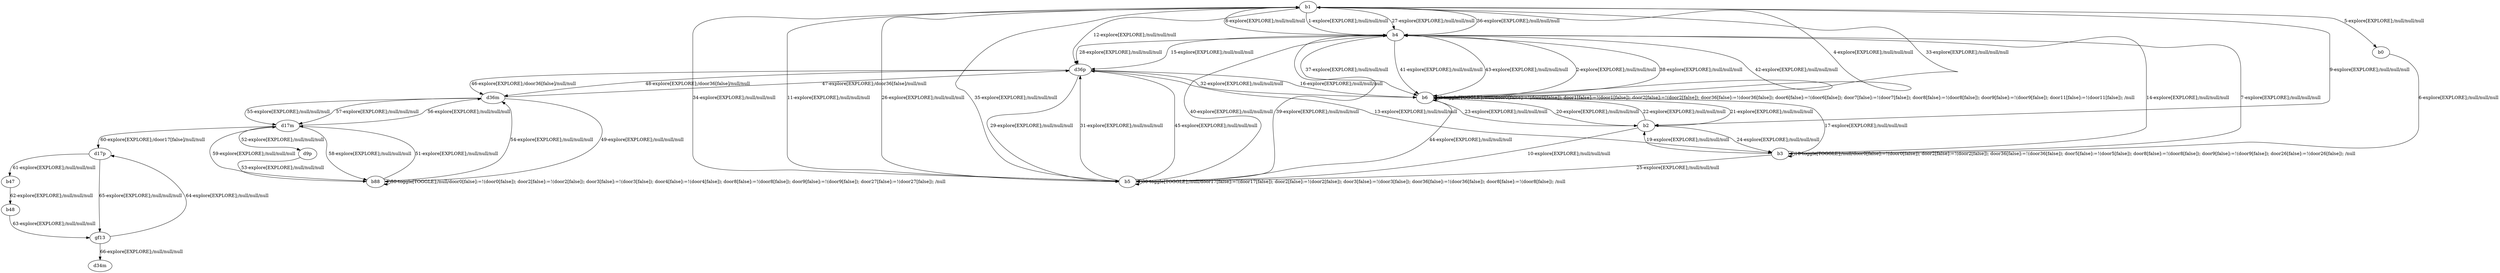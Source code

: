 # Total number of goals covered by this test: 3
# b47 --> b48
# d17p --> b47
# gf13 --> d17p

digraph g {
"b1" -> "b4" [label = "1-explore[EXPLORE];/null/null/null"];
"b4" -> "b6" [label = "2-explore[EXPLORE];/null/null/null"];
"b6" -> "b6" [label = "3-toggle[TOGGLE];/null/door0[false]:=!(door0[false]); door1[false]:=!(door1[false]); door2[false]:=!(door2[false]); door36[false]:=!(door36[false]); door6[false]:=!(door6[false]); door7[false]:=!(door7[false]); door8[false]:=!(door8[false]); door9[false]:=!(door9[false]); door11[false]:=!(door11[false]); /null"];
"b6" -> "b1" [label = "4-explore[EXPLORE];/null/null/null"];
"b1" -> "b0" [label = "5-explore[EXPLORE];/null/null/null"];
"b0" -> "b3" [label = "6-explore[EXPLORE];/null/null/null"];
"b3" -> "b4" [label = "7-explore[EXPLORE];/null/null/null"];
"b4" -> "b1" [label = "8-explore[EXPLORE];/null/null/null"];
"b1" -> "b2" [label = "9-explore[EXPLORE];/null/null/null"];
"b2" -> "b5" [label = "10-explore[EXPLORE];/null/null/null"];
"b5" -> "b1" [label = "11-explore[EXPLORE];/null/null/null"];
"b1" -> "d36p" [label = "12-explore[EXPLORE];/null/null/null"];
"d36p" -> "b3" [label = "13-explore[EXPLORE];/null/null/null"];
"b3" -> "b4" [label = "14-explore[EXPLORE];/null/null/null"];
"b4" -> "d36p" [label = "15-explore[EXPLORE];/null/null/null"];
"d36p" -> "b6" [label = "16-explore[EXPLORE];/null/null/null"];
"b6" -> "b3" [label = "17-explore[EXPLORE];/null/null/null"];
"b3" -> "b3" [label = "18-toggle[TOGGLE];/null/door0[false]:=!(door0[false]); door2[false]:=!(door2[false]); door36[false]:=!(door36[false]); door5[false]:=!(door5[false]); door8[false]:=!(door8[false]); door9[false]:=!(door9[false]); door26[false]:=!(door26[false]); /null"];
"b3" -> "b2" [label = "19-explore[EXPLORE];/null/null/null"];
"b2" -> "b6" [label = "20-explore[EXPLORE];/null/null/null"];
"b6" -> "b2" [label = "21-explore[EXPLORE];/null/null/null"];
"b2" -> "b6" [label = "22-explore[EXPLORE];/null/null/null"];
"b6" -> "b2" [label = "23-explore[EXPLORE];/null/null/null"];
"b2" -> "b3" [label = "24-explore[EXPLORE];/null/null/null"];
"b3" -> "b5" [label = "25-explore[EXPLORE];/null/null/null"];
"b5" -> "b1" [label = "26-explore[EXPLORE];/null/null/null"];
"b1" -> "b4" [label = "27-explore[EXPLORE];/null/null/null"];
"b4" -> "d36p" [label = "28-explore[EXPLORE];/null/null/null"];
"d36p" -> "b5" [label = "29-explore[EXPLORE];/null/null/null"];
"b5" -> "b5" [label = "30-toggle[TOGGLE];/null/door17[false]:=!(door17[false]); door2[false]:=!(door2[false]); door3[false]:=!(door3[false]); door36[false]:=!(door36[false]); door8[false]:=!(door8[false]); /null"];
"b5" -> "d36p" [label = "31-explore[EXPLORE];/null/null/null"];
"d36p" -> "b6" [label = "32-explore[EXPLORE];/null/null/null"];
"b6" -> "b1" [label = "33-explore[EXPLORE];/null/null/null"];
"b1" -> "b5" [label = "34-explore[EXPLORE];/null/null/null"];
"b5" -> "b1" [label = "35-explore[EXPLORE];/null/null/null"];
"b1" -> "b4" [label = "36-explore[EXPLORE];/null/null/null"];
"b4" -> "b6" [label = "37-explore[EXPLORE];/null/null/null"];
"b6" -> "b4" [label = "38-explore[EXPLORE];/null/null/null"];
"b4" -> "b5" [label = "39-explore[EXPLORE];/null/null/null"];
"b5" -> "b4" [label = "40-explore[EXPLORE];/null/null/null"];
"b4" -> "b6" [label = "41-explore[EXPLORE];/null/null/null"];
"b6" -> "b4" [label = "42-explore[EXPLORE];/null/null/null"];
"b4" -> "b6" [label = "43-explore[EXPLORE];/null/null/null"];
"b6" -> "b5" [label = "44-explore[EXPLORE];/null/null/null"];
"b5" -> "d36p" [label = "45-explore[EXPLORE];/null/null/null"];
"d36p" -> "d36m" [label = "46-explore[EXPLORE];/door36[false]/null/null"];
"d36m" -> "d36p" [label = "47-explore[EXPLORE];/door36[false]/null/null"];
"d36p" -> "d36m" [label = "48-explore[EXPLORE];/door36[false]/null/null"];
"d36m" -> "b88" [label = "49-explore[EXPLORE];/null/null/null"];
"b88" -> "b88" [label = "50-toggle[TOGGLE];/null/door0[false]:=!(door0[false]); door2[false]:=!(door2[false]); door3[false]:=!(door3[false]); door4[false]:=!(door4[false]); door8[false]:=!(door8[false]); door9[false]:=!(door9[false]); door27[false]:=!(door27[false]); /null"];
"b88" -> "d17m" [label = "51-explore[EXPLORE];/null/null/null"];
"d17m" -> "d9p" [label = "52-explore[EXPLORE];/null/null/null"];
"d9p" -> "b88" [label = "53-explore[EXPLORE];/null/null/null"];
"b88" -> "d36m" [label = "54-explore[EXPLORE];/null/null/null"];
"d36m" -> "d17m" [label = "55-explore[EXPLORE];/null/null/null"];
"d17m" -> "d36m" [label = "56-explore[EXPLORE];/null/null/null"];
"d36m" -> "d17m" [label = "57-explore[EXPLORE];/null/null/null"];
"d17m" -> "b88" [label = "58-explore[EXPLORE];/null/null/null"];
"b88" -> "d17m" [label = "59-explore[EXPLORE];/null/null/null"];
"d17m" -> "d17p" [label = "60-explore[EXPLORE];/door17[false]/null/null"];
"d17p" -> "b47" [label = "61-explore[EXPLORE];/null/null/null"];
"b47" -> "b48" [label = "62-explore[EXPLORE];/null/null/null"];
"b48" -> "gf13" [label = "63-explore[EXPLORE];/null/null/null"];
"gf13" -> "d17p" [label = "64-explore[EXPLORE];/null/null/null"];
"d17p" -> "gf13" [label = "65-explore[EXPLORE];/null/null/null"];
"gf13" -> "d34m" [label = "66-explore[EXPLORE];/null/null/null"];
}